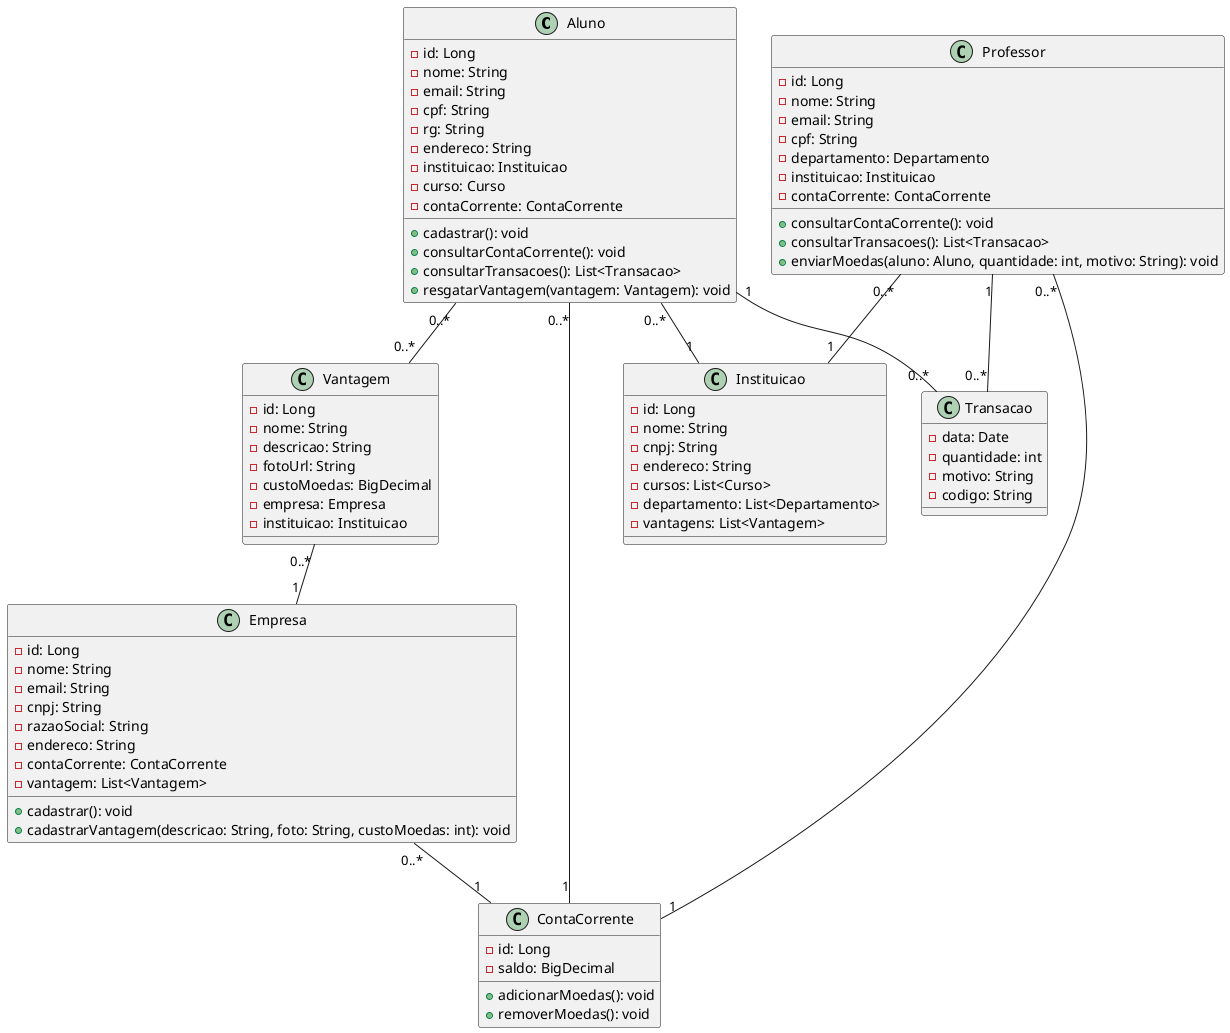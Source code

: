 @startuml
class Aluno {
  -id: Long
  -nome: String
  -email: String
  -cpf: String
  -rg: String
  -endereco: String
  -instituicao: Instituicao
  -curso: Curso
  -contaCorrente: ContaCorrente
  +cadastrar(): void
  +consultarContaCorrente(): void
  +consultarTransacoes(): List<Transacao>
  +resgatarVantagem(vantagem: Vantagem): void
}

class Professor {
  -id: Long
  -nome: String
  -email: String
  -cpf: String
  -departamento: Departamento
  -instituicao: Instituicao
  -contaCorrente: ContaCorrente
  +consultarContaCorrente(): void
  +consultarTransacoes(): List<Transacao>
  +enviarMoedas(aluno: Aluno, quantidade: int, motivo: String): void
}

class Instituicao {
  -id: Long
  -nome: String
  -cnpj: String
  -endereco: String
  -cursos: List<Curso>
  -departamento: List<Departamento>
  -vantagens: List<Vantagem>
}

class Vantagem {
  -id: Long
  -nome: String
  -descricao: String
  -fotoUrl: String
  -custoMoedas: BigDecimal
  -empresa: Empresa
  -instituicao: Instituicao
}

class Empresa {
  -id: Long
  -nome: String
  -email: String
  -cnpj: String
  -razaoSocial: String
  -endereco: String
  -contaCorrente: ContaCorrente
  -vantagem: List<Vantagem>
  +cadastrar(): void
  +cadastrarVantagem(descricao: String, foto: String, custoMoedas: int): void
}

class ContaCorrente {
  -id: Long
  -saldo: BigDecimal
  +adicionarMoedas(): void
  +removerMoedas(): void
}

class Transacao {
  -data: Date
  -quantidade: int
  -motivo: String
  -codigo: String
}

Aluno "0..*" -- "1" Instituicao
Professor "0..*" -- "1" Instituicao
Professor "1" -- "0..*" Transacao 
Aluno "1" -- "0..*" Transacao
Aluno "0..*" -- "0..*" Vantagem
Vantagem "0..*" -- "1" Empresa
Professor "0..*" -- "1" ContaCorrente
Aluno "0..*" -- "1" ContaCorrente
Empresa "0..*" -- "1" ContaCorrente
@enduml
